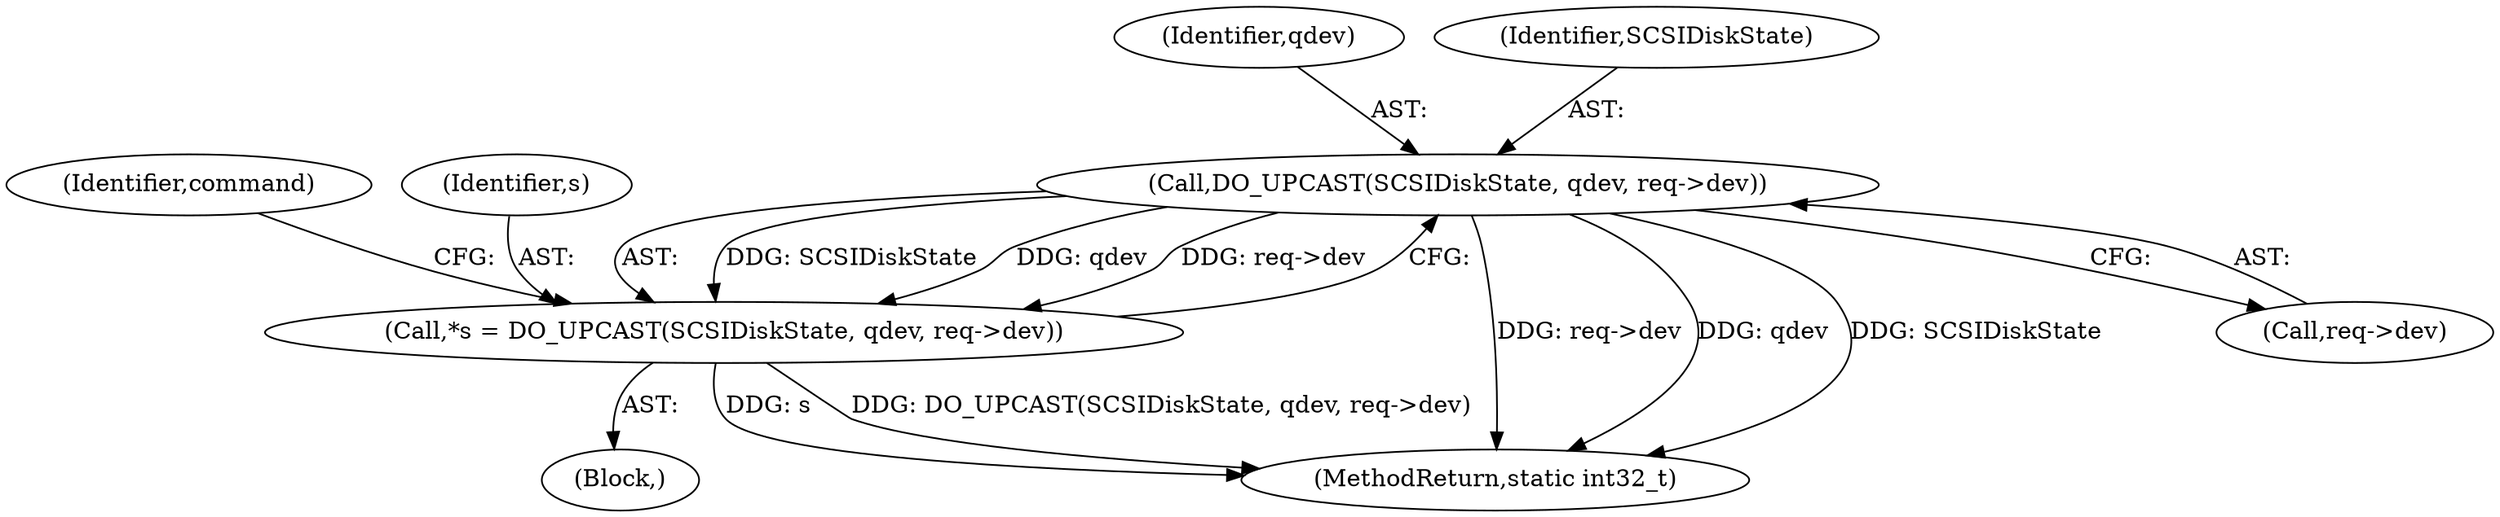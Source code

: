 digraph "0_qemu_7285477ab11831b1cf56e45878a89170dd06d9b9_4@pointer" {
"1000118" [label="(Call,DO_UPCAST(SCSIDiskState, qdev, req->dev))"];
"1000116" [label="(Call,*s = DO_UPCAST(SCSIDiskState, qdev, req->dev))"];
"1000129" [label="(Identifier,command)"];
"1000117" [label="(Identifier,s)"];
"1000650" [label="(MethodReturn,static int32_t)"];
"1000107" [label="(Block,)"];
"1000120" [label="(Identifier,qdev)"];
"1000119" [label="(Identifier,SCSIDiskState)"];
"1000118" [label="(Call,DO_UPCAST(SCSIDiskState, qdev, req->dev))"];
"1000121" [label="(Call,req->dev)"];
"1000116" [label="(Call,*s = DO_UPCAST(SCSIDiskState, qdev, req->dev))"];
"1000118" -> "1000116"  [label="AST: "];
"1000118" -> "1000121"  [label="CFG: "];
"1000119" -> "1000118"  [label="AST: "];
"1000120" -> "1000118"  [label="AST: "];
"1000121" -> "1000118"  [label="AST: "];
"1000116" -> "1000118"  [label="CFG: "];
"1000118" -> "1000650"  [label="DDG: req->dev"];
"1000118" -> "1000650"  [label="DDG: qdev"];
"1000118" -> "1000650"  [label="DDG: SCSIDiskState"];
"1000118" -> "1000116"  [label="DDG: SCSIDiskState"];
"1000118" -> "1000116"  [label="DDG: qdev"];
"1000118" -> "1000116"  [label="DDG: req->dev"];
"1000116" -> "1000107"  [label="AST: "];
"1000117" -> "1000116"  [label="AST: "];
"1000129" -> "1000116"  [label="CFG: "];
"1000116" -> "1000650"  [label="DDG: s"];
"1000116" -> "1000650"  [label="DDG: DO_UPCAST(SCSIDiskState, qdev, req->dev)"];
}
